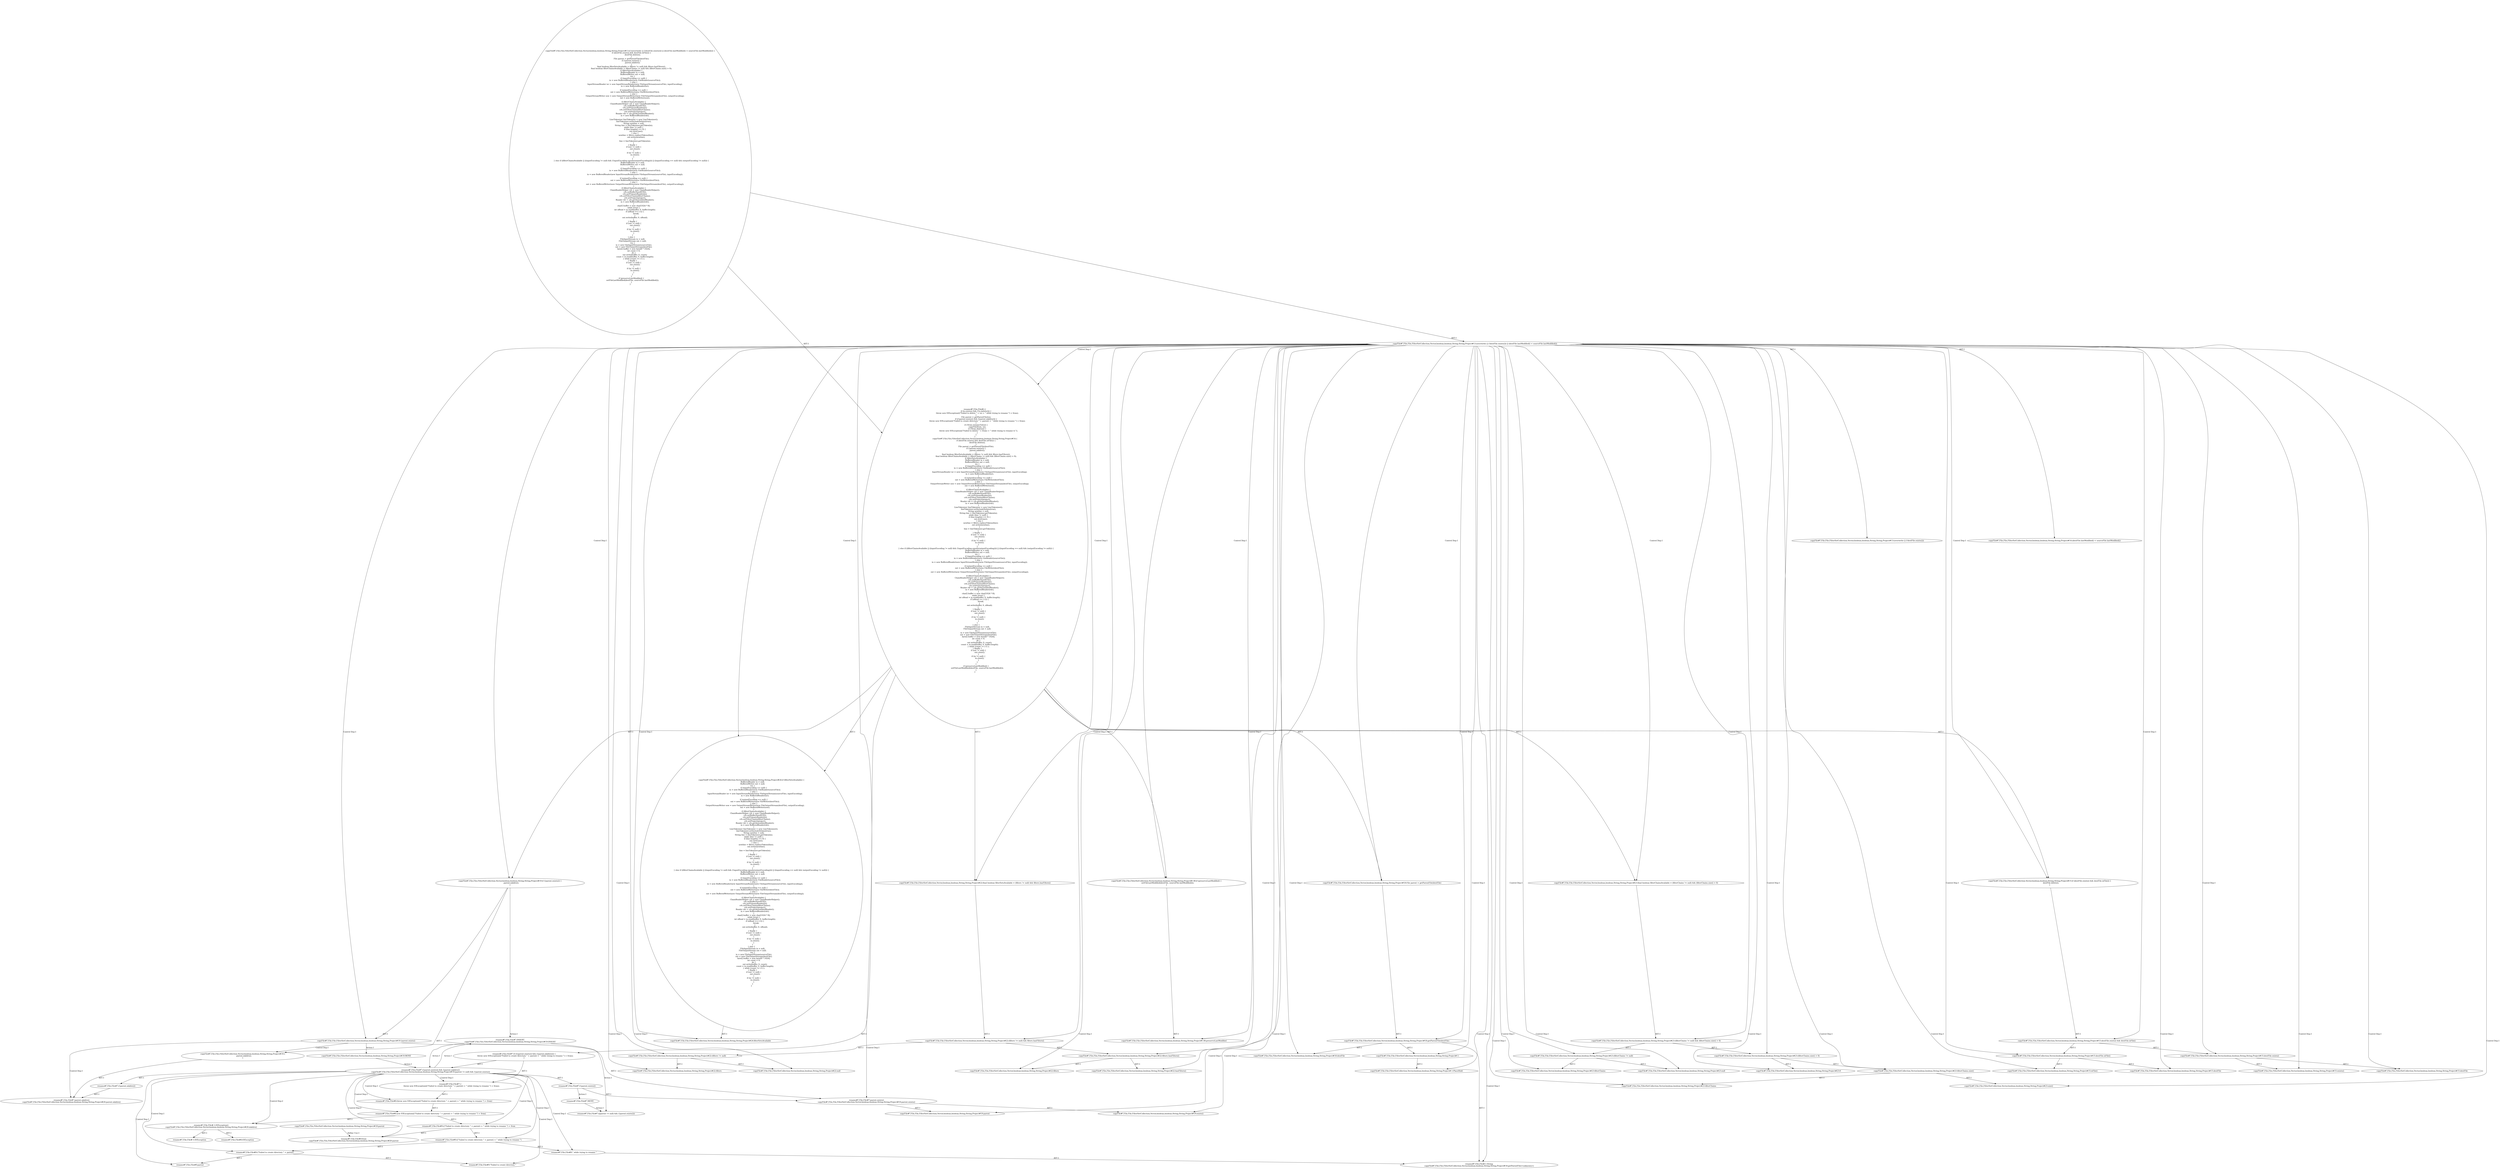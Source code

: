 digraph "Pattern" {
0 [label="rename#?,File,File#7:INSERT
copyFile#?,File,File,FilterSetCollection,Vector,boolean,boolean,String,String,Project#19:INSERT" shape=ellipse]
1 [label="rename#?,File,File#7:(!parent.exists()) && (!parent.mkdirs())
copyFile#?,File,File,FilterSetCollection,Vector,boolean,boolean,String,String,Project#19:(parent != null) && (!parent.exists())" shape=ellipse]
2 [label="rename#?,File,File#7:if ((!parent.exists()) && (!parent.mkdirs())) \{
    throw new IOException(((\"Failed to create directory \" + parent) + \" while trying to rename \") + from);
\}" shape=ellipse]
3 [label="rename#?,File,File#2:\{
    if (to.exists() && (!to.delete())) \{
        throw new IOException(((\"Failed to delete \" + to) + \" while trying to rename \") + from);
    \}
    File parent = getParentFile(to);
    if ((!parent.exists()) && (!parent.mkdirs())) \{
        throw new IOException(((\"Failed to create directory \" + parent) + \" while trying to rename \") + from);
    \}
    if (!from.renameTo(to)) \{
        copyFile(from, to);
        if (!from.delete()) \{
            throw new IOException((\"Failed to delete \" + from) + \" while trying to rename it.\");
        \}
    \}
\}
copyFile#?,File,File,FilterSetCollection,Vector,boolean,boolean,String,String,Project#14:\{
    if (destFile.exists() && destFile.isFile()) \{
        destFile.delete();
    \}
    File parent = getParentFile(destFile);
    if (!parent.exists()) \{
        parent.mkdirs();
    \}
    final boolean filterSetsAvailable = (filters != null) && filters.hasFilters();
    final boolean filterChainsAvailable = (filterChains != null) && (filterChains.size() > 0);
    if (filterSetsAvailable) \{
        BufferedReader in = null;
        BufferedWriter out = null;
        try \{
            if (inputEncoding == null) \{
                in = new BufferedReader(new FileReader(sourceFile));
            \} else \{
                InputStreamReader isr = new InputStreamReader(new FileInputStream(sourceFile), inputEncoding);
                in = new BufferedReader(isr);
            \}
            if (outputEncoding == null) \{
                out = new BufferedWriter(new FileWriter(destFile));
            \} else \{
                OutputStreamWriter osw = new OutputStreamWriter(new FileOutputStream(destFile), outputEncoding);
                out = new BufferedWriter(osw);
            \}
            if (filterChainsAvailable) \{
                ChainReaderHelper crh = new ChainReaderHelper();
                crh.setBufferSize(8192);
                crh.setPrimaryReader(in);
                crh.setFilterChains(filterChains);
                crh.setProject(project);
                Reader rdr = crh.getAssembledReader();
                in = new BufferedReader(rdr);
            \}
            LineTokenizer lineTokenizer = new LineTokenizer();
            lineTokenizer.setIncludeDelims(true);
            String newline = null;
            String line = lineTokenizer.getToken(in);
            while (line != null) \{
                if (line.length() == 0) \{
                    out.newLine();
                \} else \{
                    newline = filters.replaceTokens(line);
                    out.write(newline);
                \}
                line = lineTokenizer.getToken(in);
            \} 
        \} finally \{
            if (out != null) \{
                out.close();
            \}
            if (in != null) \{
                in.close();
            \}
        \}
    \} else if ((filterChainsAvailable || ((inputEncoding != null) && (!inputEncoding.equals(outputEncoding)))) || ((inputEncoding == null) && (outputEncoding != null))) \{
        BufferedReader in = null;
        BufferedWriter out = null;
        try \{
            if (inputEncoding == null) \{
                in = new BufferedReader(new FileReader(sourceFile));
            \} else \{
                in = new BufferedReader(new InputStreamReader(new FileInputStream(sourceFile), inputEncoding));
            \}
            if (outputEncoding == null) \{
                out = new BufferedWriter(new FileWriter(destFile));
            \} else \{
                out = new BufferedWriter(new OutputStreamWriter(new FileOutputStream(destFile), outputEncoding));
            \}
            if (filterChainsAvailable) \{
                ChainReaderHelper crh = new ChainReaderHelper();
                crh.setBufferSize(8192);
                crh.setPrimaryReader(in);
                crh.setFilterChains(filterChains);
                crh.setProject(project);
                Reader rdr = crh.getAssembledReader();
                in = new BufferedReader(rdr);
            \}
            char[] buffer = new char[1024 * 8];
            while (true) \{
                int nRead = in.read(buffer, 0, buffer.length);
                if (nRead == (-1)) \{
                    break;
                \}
                out.write(buffer, 0, nRead);
            \} 
        \} finally \{
            if (out != null) \{
                out.close();
            \}
            if (in != null) \{
                in.close();
            \}
        \}
    \} else \{
        FileInputStream in = null;
        FileOutputStream out = null;
        try \{
            in = new FileInputStream(sourceFile);
            out = new FileOutputStream(destFile);
            byte[] buffer = new byte[8 * 1024];
            int count = 0;
            do \{
                out.write(buffer, 0, count);
                count = in.read(buffer, 0, buffer.length);
            \} while (count != (-1) );
        \} finally \{
            if (out != null) \{
                out.close();
            \}
            if (in != null) \{
                in.close();
            \}
        \}
    \}
    if (preserveLastModified) \{
        setFileLastModified(destFile, sourceFile.lastModified());
    \}
\}" shape=ellipse]
4 [label="rename#?,File,File#7:\{
    throw new IOException(((\"Failed to create directory \" + parent) + \" while trying to rename \") + from);
\}" shape=ellipse]
5 [label="rename#?,File,File#7:(!parent.exists())" shape=ellipse]
6 [label="rename#?,File,File#7:parent.exists()
copyFile#?,File,File,FilterSetCollection,Vector,boolean,boolean,String,String,Project#19:parent.exists()" shape=ellipse]
7 [label="rename#?,File,File#7:MOVE" shape=ellipse]
8 [label="rename#?,File,File#7:(!parent.mkdirs())" shape=ellipse]
9 [label="rename#?,File,File#7:parent.mkdirs()
copyFile#?,File,File,FilterSetCollection,Vector,boolean,boolean,String,String,Project#20:parent.mkdirs()" shape=ellipse]
10 [label="rename#?,File,File#8:throw new IOException(((\"Failed to create directory \" + parent) + \" while trying to rename \") + from)" shape=ellipse]
11 [label="rename#?,File,File#8:new IOException(((\"Failed to create directory \" + parent) + \" while trying to rename \") + from)" shape=ellipse]
12 [label="rename#?,File,File#-1:IOException()
copyFile#?,File,File,FilterSetCollection,Vector,boolean,boolean,String,String,Project#20:mkdirs()" shape=ellipse]
13 [label="rename#?,File,File#-1:IOException" shape=ellipse]
14 [label="rename#?,File,File#8:IOException" shape=ellipse]
15 [label="rename#?,File,File#9:((\"Failed to create directory \" + parent) + \" while trying to rename \") + from" shape=ellipse]
16 [label="rename#?,File,File#9:((\"Failed to create directory \" + parent) + \" while trying to rename \")" shape=ellipse]
17 [label="rename#?,File,File#9:from
copyFile#?,File,File,FilterSetCollection,Vector,boolean,boolean,String,String,Project#20:parent" shape=ellipse]
18 [label="rename#?,File,File#9:(\"Failed to create directory \" + parent)" shape=ellipse]
19 [label="rename#?,File,File#9:\"Failed to create directory \"" shape=ellipse]
20 [label="rename#?,File,File#9:parent" shape=ellipse]
21 [label="rename#?,File,File#9:\" while trying to rename \"" shape=ellipse]
22 [label="rename#?,File,File#-1:String
copyFile#?,File,File,FilterSetCollection,Vector,boolean,boolean,String,String,Project#18:getParentFile(<unknown>)" shape=ellipse]
23 [label="rename#?,File,File#7:((parent != null) && (!parent.exists()))" shape=ellipse]
24 [label="copyFile#?,File,File,FilterSetCollection,Vector,boolean,boolean,String,String,Project#23:null" shape=ellipse]
25 [label="copyFile#?,File,File,FilterSetCollection,Vector,boolean,boolean,String,String,Project#22:final boolean filterSetsAvailable = (filters != null) && filters.hasFilters()" shape=ellipse]
26 [label="copyFile#?,File,File,FilterSetCollection,Vector,boolean,boolean,String,String,Project#23:(filterChains.size() > 0)" shape=ellipse]
27 [label="copyFile#?,File,File,FilterSetCollection,Vector,boolean,boolean,String,String,Project#19:parent" shape=ellipse]
28 [label="copyFile#?,File,File,FilterSetCollection,Vector,boolean,boolean,String,String,Project#22:filters.hasFilters()" shape=ellipse]
29 [label="copyFile#?,File,File,FilterSetCollection,Vector,boolean,boolean,String,String,Project#138:preserveLastModified" shape=ellipse]
30 [label="copyFile#?,File,File,FilterSetCollection,Vector,boolean,boolean,String,String,Project#18:destFile" shape=ellipse]
31 [label="copyFile#?,File,File,FilterSetCollection,Vector,boolean,boolean,String,String,Project#15:isFile()" shape=ellipse]
32 [label="copyFile#?,File,File,FilterSetCollection,Vector,boolean,boolean,String,String,Project#138:if (preserveLastModified) \{
    setFileLastModified(destFile, sourceFile.lastModified());
\}" shape=ellipse]
33 [label="copyFile#?,File,File,FilterSetCollection,Vector,boolean,boolean,String,String,Project#15:destFile" shape=ellipse]
34 [label="copyFile#?,File,File,FilterSetCollection,Vector,boolean,boolean,String,String,Project#18:File parent = getParentFile(destFile)" shape=ellipse]
35 [label="copyFile#?,File,File,FilterSetCollection,Vector,boolean,boolean,String,String,Project#22:hasFilters()" shape=ellipse]
36 [label="copyFile#?,File,File,FilterSetCollection,Vector,boolean,boolean,String,String,Project#19:MOVE" shape=ellipse]
37 [label="copyFile#?,File,File,FilterSetCollection,Vector,boolean,boolean,String,String,Project#23:filterChains" shape=ellipse]
38 [label="copyFile#?,File,File,FilterSetCollection,Vector,boolean,boolean,String,String,Project#13:(overwrite || (!destFile.exists()))" shape=ellipse]
39 [label="copyFile#?,File,File,FilterSetCollection,Vector,boolean,boolean,String,String,Project#15:destFile.isFile()" shape=ellipse]
40 [label="copyFile#?,File,File,FilterSetCollection,Vector,boolean,boolean,String,String,Project#18:getParentFile(destFile)" shape=ellipse]
41 [label="copyFile#?,File,File,FilterSetCollection,Vector,boolean,boolean,String,String,Project#24:filterSetsAvailable" shape=ellipse]
42 [label="copyFile#?,File,File,FilterSetCollection,Vector,boolean,boolean,String,String,Project#23:size()" shape=ellipse]
43 [label="copyFile#?,File,File,FilterSetCollection,Vector,boolean,boolean,String,String,Project#15:exists()" shape=ellipse]
44 [label="copyFile#?,File,File,FilterSetCollection,Vector,boolean,boolean,String,String,Project#19:!parent.exists()" shape=ellipse]
45 [label="copyFile#?,File,File,FilterSetCollection,Vector,boolean,boolean,String,String,Project#15:destFile.exists()" shape=ellipse]
46 [label="copyFile#?,File,File,FilterSetCollection,Vector,boolean,boolean,String,String,Project#-1:PlaceHold" shape=ellipse]
47 [label="copyFile#?,File,File,FilterSetCollection,Vector,boolean,boolean,String,String,Project#23:(filterChains != null) && (filterChains.size() > 0)" shape=ellipse]
48 [label="copyFile#?,File,File,FilterSetCollection,Vector,boolean,boolean,String,String,Project#15:destFile.exists() && destFile.isFile()" shape=ellipse]
49 [label="copyFile#?,File,File,FilterSetCollection,Vector,boolean,boolean,String,String,Project#14:(destFile.lastModified() < sourceFile.lastModified())" shape=ellipse]
50 [label="copyFile#?,File,File,FilterSetCollection,Vector,boolean,boolean,String,String,Project#15:destFile" shape=ellipse]
51 [label="copyFile#?,File,File,FilterSetCollection,Vector,boolean,boolean,String,String,Project#19:exists()" shape=ellipse]
52 [label="copyFile#?,File,File,FilterSetCollection,Vector,boolean,boolean,String,String,Project#22:(filters != null) && filters.hasFilters()" shape=ellipse]
53 [label="copyFile#?,File,File,FilterSetCollection,Vector,boolean,boolean,String,String,Project#23:filterChains.size()" shape=ellipse]
54 [label="copyFile#?,File,File,FilterSetCollection,Vector,boolean,boolean,String,String,Project#19:if (!parent.exists()) \{
    parent.mkdirs();
\}" shape=ellipse]
55 [label="copyFile#?,File,File,FilterSetCollection,Vector,boolean,boolean,String,String,Project#22:filters" shape=ellipse]
56 [label="copyFile#?,File,File,FilterSetCollection,Vector,boolean,boolean,String,String,Project#19:\{
    parent.mkdirs();
\}" shape=ellipse]
57 [label="copyFile#?,File,File,FilterSetCollection,Vector,boolean,boolean,String,String,Project#23:(filterChains != null)" shape=ellipse]
58 [label="copyFile#?,File,File,FilterSetCollection,Vector,boolean,boolean,String,String,Project#23:final boolean filterChainsAvailable = (filterChains != null) && (filterChains.size() > 0)" shape=ellipse]
59 [label="copyFile#?,File,File,FilterSetCollection,Vector,boolean,boolean,String,String,Project#23:filterChains" shape=ellipse]
60 [label="copyFile#?,File,File,FilterSetCollection,Vector,boolean,boolean,String,String,Project#22:filters" shape=ellipse]
61 [label="copyFile#?,File,File,FilterSetCollection,Vector,boolean,boolean,String,String,Project#13:if ((overwrite || (!destFile.exists())) || (destFile.lastModified() < sourceFile.lastModified())) \{
    if (destFile.exists() && destFile.isFile()) \{
        destFile.delete();
    \}
    File parent = getParentFile(destFile);
    if (!parent.exists()) \{
        parent.mkdirs();
    \}
    final boolean filterSetsAvailable = (filters != null) && filters.hasFilters();
    final boolean filterChainsAvailable = (filterChains != null) && (filterChains.size() > 0);
    if (filterSetsAvailable) \{
        BufferedReader in = null;
        BufferedWriter out = null;
        try \{
            if (inputEncoding == null) \{
                in = new BufferedReader(new FileReader(sourceFile));
            \} else \{
                InputStreamReader isr = new InputStreamReader(new FileInputStream(sourceFile), inputEncoding);
                in = new BufferedReader(isr);
            \}
            if (outputEncoding == null) \{
                out = new BufferedWriter(new FileWriter(destFile));
            \} else \{
                OutputStreamWriter osw = new OutputStreamWriter(new FileOutputStream(destFile), outputEncoding);
                out = new BufferedWriter(osw);
            \}
            if (filterChainsAvailable) \{
                ChainReaderHelper crh = new ChainReaderHelper();
                crh.setBufferSize(8192);
                crh.setPrimaryReader(in);
                crh.setFilterChains(filterChains);
                crh.setProject(project);
                Reader rdr = crh.getAssembledReader();
                in = new BufferedReader(rdr);
            \}
            LineTokenizer lineTokenizer = new LineTokenizer();
            lineTokenizer.setIncludeDelims(true);
            String newline = null;
            String line = lineTokenizer.getToken(in);
            while (line != null) \{
                if (line.length() == 0) \{
                    out.newLine();
                \} else \{
                    newline = filters.replaceTokens(line);
                    out.write(newline);
                \}
                line = lineTokenizer.getToken(in);
            \} 
        \} finally \{
            if (out != null) \{
                out.close();
            \}
            if (in != null) \{
                in.close();
            \}
        \}
    \} else if ((filterChainsAvailable || ((inputEncoding != null) && (!inputEncoding.equals(outputEncoding)))) || ((inputEncoding == null) && (outputEncoding != null))) \{
        BufferedReader in = null;
        BufferedWriter out = null;
        try \{
            if (inputEncoding == null) \{
                in = new BufferedReader(new FileReader(sourceFile));
            \} else \{
                in = new BufferedReader(new InputStreamReader(new FileInputStream(sourceFile), inputEncoding));
            \}
            if (outputEncoding == null) \{
                out = new BufferedWriter(new FileWriter(destFile));
            \} else \{
                out = new BufferedWriter(new OutputStreamWriter(new FileOutputStream(destFile), outputEncoding));
            \}
            if (filterChainsAvailable) \{
                ChainReaderHelper crh = new ChainReaderHelper();
                crh.setBufferSize(8192);
                crh.setPrimaryReader(in);
                crh.setFilterChains(filterChains);
                crh.setProject(project);
                Reader rdr = crh.getAssembledReader();
                in = new BufferedReader(rdr);
            \}
            char[] buffer = new char[1024 * 8];
            while (true) \{
                int nRead = in.read(buffer, 0, buffer.length);
                if (nRead == (-1)) \{
                    break;
                \}
                out.write(buffer, 0, nRead);
            \} 
        \} finally \{
            if (out != null) \{
                out.close();
            \}
            if (in != null) \{
                in.close();
            \}
        \}
    \} else \{
        FileInputStream in = null;
        FileOutputStream out = null;
        try \{
            in = new FileInputStream(sourceFile);
            out = new FileOutputStream(destFile);
            byte[] buffer = new byte[8 * 1024];
            int count = 0;
            do \{
                out.write(buffer, 0, count);
                count = in.read(buffer, 0, buffer.length);
            \} while (count != (-1) );
        \} finally \{
            if (out != null) \{
                out.close();
            \}
            if (in != null) \{
                in.close();
            \}
        \}
    \}
    if (preserveLastModified) \{
        setFileLastModified(destFile, sourceFile.lastModified());
    \}
\}" shape=ellipse]
62 [label="copyFile#?,File,File,FilterSetCollection,Vector,boolean,boolean,String,String,Project#15:if (destFile.exists() && destFile.isFile()) \{
    destFile.delete();
\}" shape=ellipse]
63 [label="copyFile#?,File,File,FilterSetCollection,Vector,boolean,boolean,String,String,Project#23:0" shape=ellipse]
64 [label="copyFile#?,File,File,FilterSetCollection,Vector,boolean,boolean,String,String,Project#22:(filters != null)" shape=ellipse]
65 [label="copyFile#?,File,File,FilterSetCollection,Vector,boolean,boolean,String,String,Project#22:null" shape=ellipse]
66 [label="copyFile#?,File,File,FilterSetCollection,Vector,boolean,boolean,String,String,Project#18:parent" shape=ellipse]
67 [label="copyFile#?,File,File,FilterSetCollection,Vector,boolean,boolean,String,String,Project#24:if (filterSetsAvailable) \{
    BufferedReader in = null;
    BufferedWriter out = null;
    try \{
        if (inputEncoding == null) \{
            in = new BufferedReader(new FileReader(sourceFile));
        \} else \{
            InputStreamReader isr = new InputStreamReader(new FileInputStream(sourceFile), inputEncoding);
            in = new BufferedReader(isr);
        \}
        if (outputEncoding == null) \{
            out = new BufferedWriter(new FileWriter(destFile));
        \} else \{
            OutputStreamWriter osw = new OutputStreamWriter(new FileOutputStream(destFile), outputEncoding);
            out = new BufferedWriter(osw);
        \}
        if (filterChainsAvailable) \{
            ChainReaderHelper crh = new ChainReaderHelper();
            crh.setBufferSize(8192);
            crh.setPrimaryReader(in);
            crh.setFilterChains(filterChains);
            crh.setProject(project);
            Reader rdr = crh.getAssembledReader();
            in = new BufferedReader(rdr);
        \}
        LineTokenizer lineTokenizer = new LineTokenizer();
        lineTokenizer.setIncludeDelims(true);
        String newline = null;
        String line = lineTokenizer.getToken(in);
        while (line != null) \{
            if (line.length() == 0) \{
                out.newLine();
            \} else \{
                newline = filters.replaceTokens(line);
                out.write(newline);
            \}
            line = lineTokenizer.getToken(in);
        \} 
    \} finally \{
        if (out != null) \{
            out.close();
        \}
        if (in != null) \{
            in.close();
        \}
    \}
\} else if ((filterChainsAvailable || ((inputEncoding != null) && (!inputEncoding.equals(outputEncoding)))) || ((inputEncoding == null) && (outputEncoding != null))) \{
    BufferedReader in = null;
    BufferedWriter out = null;
    try \{
        if (inputEncoding == null) \{
            in = new BufferedReader(new FileReader(sourceFile));
        \} else \{
            in = new BufferedReader(new InputStreamReader(new FileInputStream(sourceFile), inputEncoding));
        \}
        if (outputEncoding == null) \{
            out = new BufferedWriter(new FileWriter(destFile));
        \} else \{
            out = new BufferedWriter(new OutputStreamWriter(new FileOutputStream(destFile), outputEncoding));
        \}
        if (filterChainsAvailable) \{
            ChainReaderHelper crh = new ChainReaderHelper();
            crh.setBufferSize(8192);
            crh.setPrimaryReader(in);
            crh.setFilterChains(filterChains);
            crh.setProject(project);
            Reader rdr = crh.getAssembledReader();
            in = new BufferedReader(rdr);
        \}
        char[] buffer = new char[1024 * 8];
        while (true) \{
            int nRead = in.read(buffer, 0, buffer.length);
            if (nRead == (-1)) \{
                break;
            \}
            out.write(buffer, 0, nRead);
        \} 
    \} finally \{
        if (out != null) \{
            out.close();
        \}
        if (in != null) \{
            in.close();
        \}
    \}
\} else \{
    FileInputStream in = null;
    FileOutputStream out = null;
    try \{
        in = new FileInputStream(sourceFile);
        out = new FileOutputStream(destFile);
        byte[] buffer = new byte[8 * 1024];
        int count = 0;
        do \{
            out.write(buffer, 0, count);
            count = in.read(buffer, 0, buffer.length);
        \} while (count != (-1) );
    \} finally \{
        if (out != null) \{
            out.close();
        \}
        if (in != null) \{
            in.close();
        \}
    \}
\}" shape=ellipse]
68 [label="copyFile#?,File,File,FilterSetCollection,Vector,boolean,boolean,String,String,Project#-1:" shape=ellipse]
69 [label="copyFile#?,File,File,FilterSetCollection,Vector,boolean,boolean,String,String,Project#13:(overwrite || (!destFile.exists())) || (destFile.lastModified() < sourceFile.lastModified())" shape=ellipse]
0 -> 23 [label="Action:1"];
0 -> 1 [label="Action:1"];
1 -> 0 [label="Action:1"];
1 -> 5 [label="AST:1"];
1 -> 8 [label="AST:1"];
1 -> 4 [label="Control Dep:1"];
1 -> 10 [label="Control Dep:1"];
1 -> 11 [label="Control Dep:1"];
1 -> 12 [label="Control Dep:2"];
1 -> 15 [label="Control Dep:1"];
1 -> 16 [label="Control Dep:1"];
1 -> 18 [label="Control Dep:1"];
1 -> 19 [label="Control Dep:1"];
1 -> 20 [label="Control Dep:1"];
1 -> 21 [label="Control Dep:1"];
1 -> 17 [label="Control Dep:2"];
2 -> 1 [label="AST:1"];
2 -> 4 [label="AST:1"];
3 -> 2 [label="AST:1"];
3 -> 25 [label="AST:1"];
3 -> 32 [label="AST:1"];
3 -> 34 [label="AST:1"];
3 -> 54 [label="AST:1"];
3 -> 58 [label="AST:1"];
3 -> 62 [label="AST:1"];
3 -> 67 [label="AST:1"];
4 -> 10 [label="AST:1"];
5 -> 6 [label="AST:1"];
5 -> 7 [label="Action:1"];
6 -> 27 [label="AST:1"];
6 -> 51 [label="AST:1"];
7 -> 23 [label="Action:1"];
8 -> 9 [label="AST:1"];
10 -> 11 [label="AST:1"];
11 -> 12 [label="AST:1"];
11 -> 15 [label="AST:1"];
12 -> 13 [label="AST:1"];
12 -> 14 [label="AST:1"];
15 -> 16 [label="AST:1"];
15 -> 17 [label="AST:1"];
16 -> 18 [label="AST:1"];
16 -> 21 [label="AST:1"];
18 -> 19 [label="AST:1"];
18 -> 20 [label="AST:1"];
21 -> 22 [label="AST:1"];
25 -> 52 [label="AST:1"];
26 -> 53 [label="AST:1"];
26 -> 63 [label="AST:1"];
28 -> 55 [label="AST:1"];
28 -> 35 [label="AST:1"];
32 -> 29 [label="AST:1"];
34 -> 40 [label="AST:1"];
36 -> 1 [label="Action:1"];
39 -> 31 [label="AST:1"];
39 -> 33 [label="AST:1"];
40 -> 30 [label="AST:1"];
40 -> 68 [label="AST:1"];
40 -> 22 [label="AST:1"];
44 -> 36 [label="Action:1"];
44 -> 6 [label="AST:1"];
44 -> 56 [label="Control Dep:1"];
44 -> 9 [label="Control Dep:1"];
45 -> 43 [label="AST:1"];
45 -> 50 [label="AST:1"];
47 -> 26 [label="AST:1"];
47 -> 57 [label="AST:1"];
48 -> 39 [label="AST:1"];
48 -> 45 [label="AST:1"];
52 -> 28 [label="AST:1"];
52 -> 64 [label="AST:1"];
53 -> 37 [label="AST:1"];
53 -> 42 [label="AST:1"];
54 -> 44 [label="AST:1"];
54 -> 56 [label="AST:1"];
54 -> 0 [label="Action:1"];
56 -> 9 [label="AST:1"];
57 -> 24 [label="AST:1"];
57 -> 59 [label="AST:1"];
58 -> 47 [label="AST:1"];
61 -> 69 [label="AST:1"];
61 -> 3 [label="AST:1"];
62 -> 48 [label="AST:1"];
64 -> 60 [label="AST:1"];
64 -> 65 [label="AST:1"];
66 -> 17 [label="Define Use:1"];
67 -> 41 [label="AST:1"];
68 -> 46 [label="AST:1"];
69 -> 24 [label="Control Dep:1"];
69 -> 25 [label="Control Dep:1"];
69 -> 26 [label="Control Dep:1"];
69 -> 27 [label="Control Dep:1"];
69 -> 28 [label="Control Dep:1"];
69 -> 29 [label="Control Dep:1"];
69 -> 30 [label="Control Dep:1"];
69 -> 31 [label="Control Dep:1"];
69 -> 32 [label="Control Dep:1"];
69 -> 33 [label="Control Dep:1"];
69 -> 34 [label="Control Dep:1"];
69 -> 35 [label="Control Dep:1"];
69 -> 37 [label="Control Dep:1"];
69 -> 38 [label="AST:1"];
69 -> 39 [label="Control Dep:1"];
69 -> 40 [label="Control Dep:1"];
69 -> 41 [label="Control Dep:1"];
69 -> 42 [label="Control Dep:1"];
69 -> 43 [label="Control Dep:1"];
69 -> 44 [label="Control Dep:1"];
69 -> 45 [label="Control Dep:1"];
69 -> 46 [label="Control Dep:1"];
69 -> 47 [label="Control Dep:1"];
69 -> 48 [label="Control Dep:1"];
69 -> 49 [label="AST:1"];
69 -> 50 [label="Control Dep:1"];
69 -> 51 [label="Control Dep:1"];
69 -> 52 [label="Control Dep:1"];
69 -> 53 [label="Control Dep:1"];
69 -> 54 [label="Control Dep:1"];
69 -> 55 [label="Control Dep:1"];
69 -> 57 [label="Control Dep:1"];
69 -> 58 [label="Control Dep:1"];
69 -> 59 [label="Control Dep:1"];
69 -> 60 [label="Control Dep:1"];
69 -> 62 [label="Control Dep:1"];
69 -> 63 [label="Control Dep:1"];
69 -> 64 [label="Control Dep:1"];
69 -> 65 [label="Control Dep:1"];
69 -> 67 [label="Control Dep:1"];
69 -> 68 [label="Control Dep:1"];
69 -> 3 [label="Control Dep:1"];
69 -> 22 [label="Control Dep:1"];
69 -> 6 [label="Control Dep:1"];
}